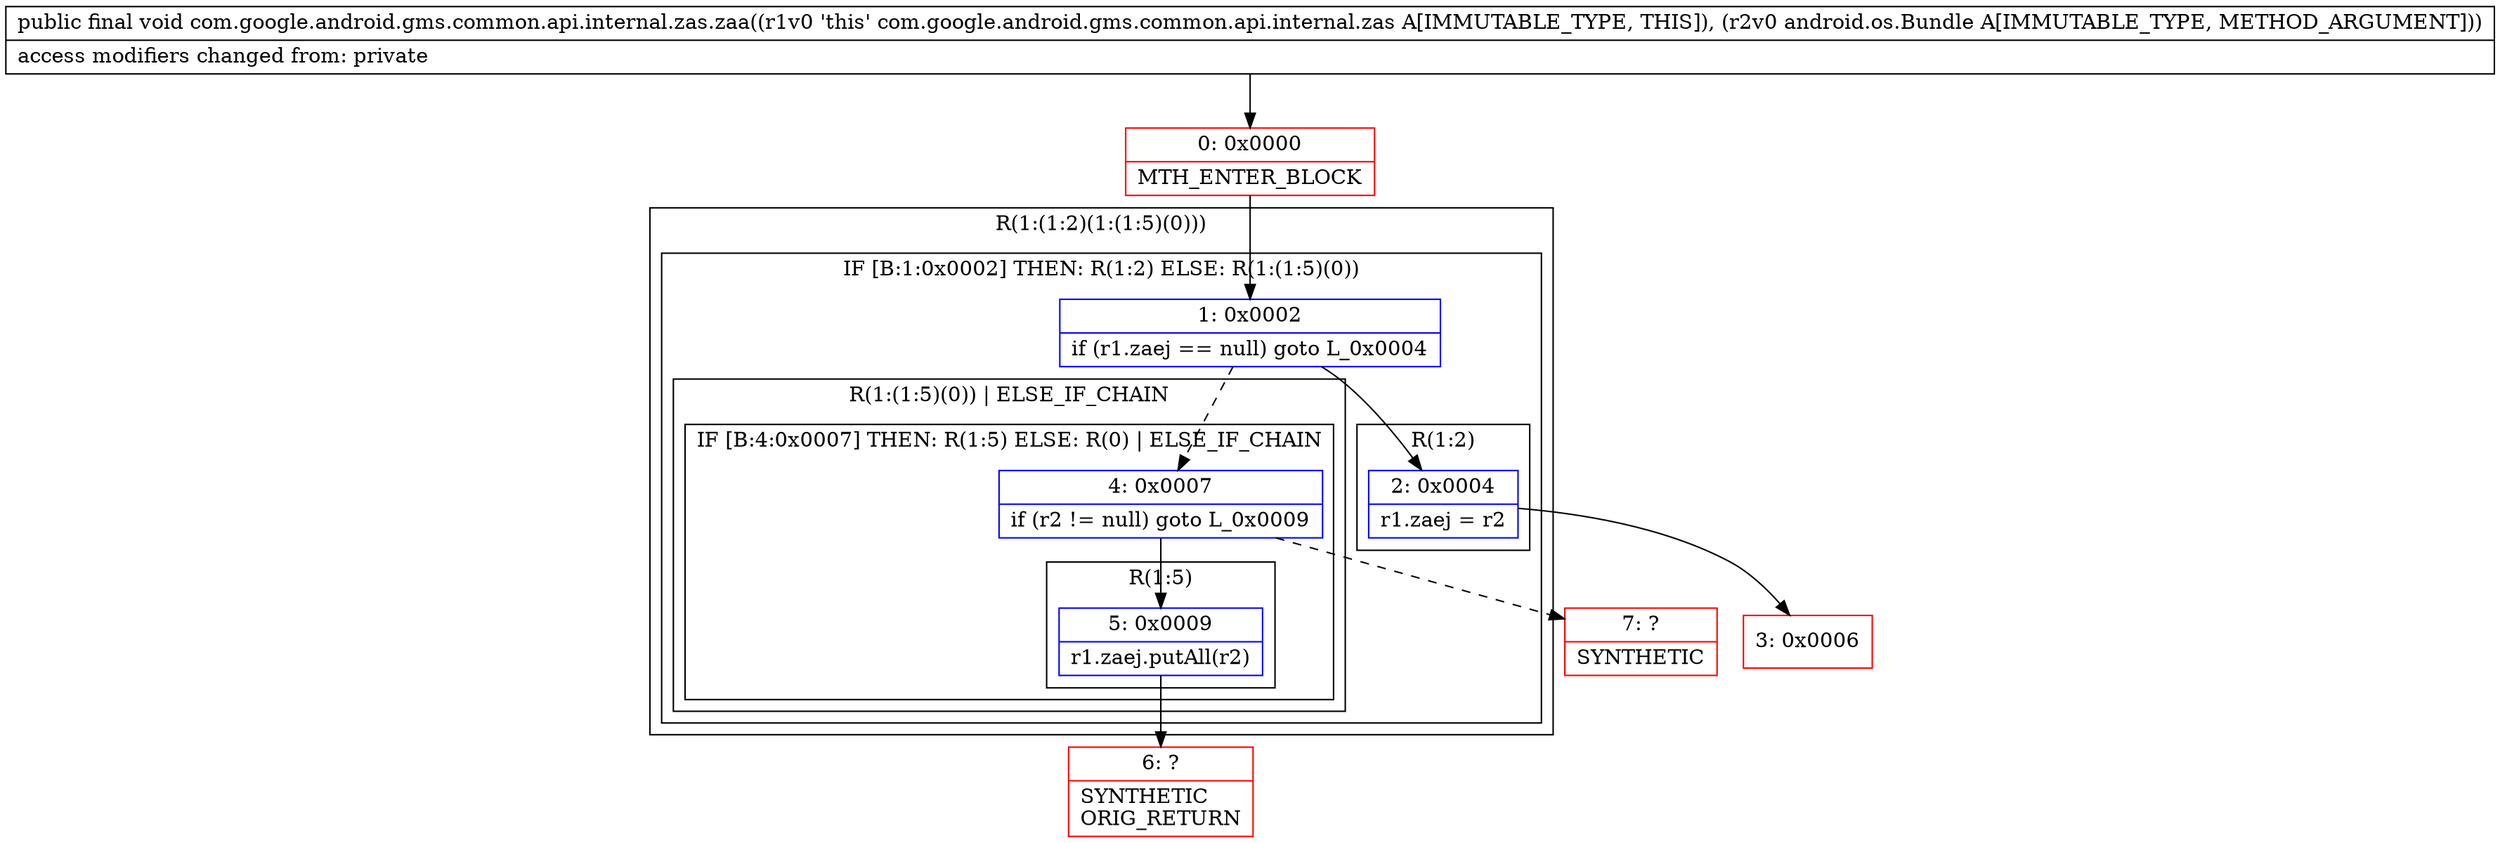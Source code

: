 digraph "CFG forcom.google.android.gms.common.api.internal.zas.zaa(Landroid\/os\/Bundle;)V" {
subgraph cluster_Region_423473649 {
label = "R(1:(1:2)(1:(1:5)(0)))";
node [shape=record,color=blue];
subgraph cluster_IfRegion_642881488 {
label = "IF [B:1:0x0002] THEN: R(1:2) ELSE: R(1:(1:5)(0))";
node [shape=record,color=blue];
Node_1 [shape=record,label="{1\:\ 0x0002|if (r1.zaej == null) goto L_0x0004\l}"];
subgraph cluster_Region_1920429878 {
label = "R(1:2)";
node [shape=record,color=blue];
Node_2 [shape=record,label="{2\:\ 0x0004|r1.zaej = r2\l}"];
}
subgraph cluster_Region_1204292909 {
label = "R(1:(1:5)(0)) | ELSE_IF_CHAIN\l";
node [shape=record,color=blue];
subgraph cluster_IfRegion_856595996 {
label = "IF [B:4:0x0007] THEN: R(1:5) ELSE: R(0) | ELSE_IF_CHAIN\l";
node [shape=record,color=blue];
Node_4 [shape=record,label="{4\:\ 0x0007|if (r2 != null) goto L_0x0009\l}"];
subgraph cluster_Region_432763066 {
label = "R(1:5)";
node [shape=record,color=blue];
Node_5 [shape=record,label="{5\:\ 0x0009|r1.zaej.putAll(r2)\l}"];
}
subgraph cluster_Region_1343009386 {
label = "R(0)";
node [shape=record,color=blue];
}
}
}
}
}
Node_0 [shape=record,color=red,label="{0\:\ 0x0000|MTH_ENTER_BLOCK\l}"];
Node_3 [shape=record,color=red,label="{3\:\ 0x0006}"];
Node_6 [shape=record,color=red,label="{6\:\ ?|SYNTHETIC\lORIG_RETURN\l}"];
Node_7 [shape=record,color=red,label="{7\:\ ?|SYNTHETIC\l}"];
MethodNode[shape=record,label="{public final void com.google.android.gms.common.api.internal.zas.zaa((r1v0 'this' com.google.android.gms.common.api.internal.zas A[IMMUTABLE_TYPE, THIS]), (r2v0 android.os.Bundle A[IMMUTABLE_TYPE, METHOD_ARGUMENT]))  | access modifiers changed from: private\l}"];
MethodNode -> Node_0;
Node_1 -> Node_2;
Node_1 -> Node_4[style=dashed];
Node_2 -> Node_3;
Node_4 -> Node_5;
Node_4 -> Node_7[style=dashed];
Node_5 -> Node_6;
Node_0 -> Node_1;
}

